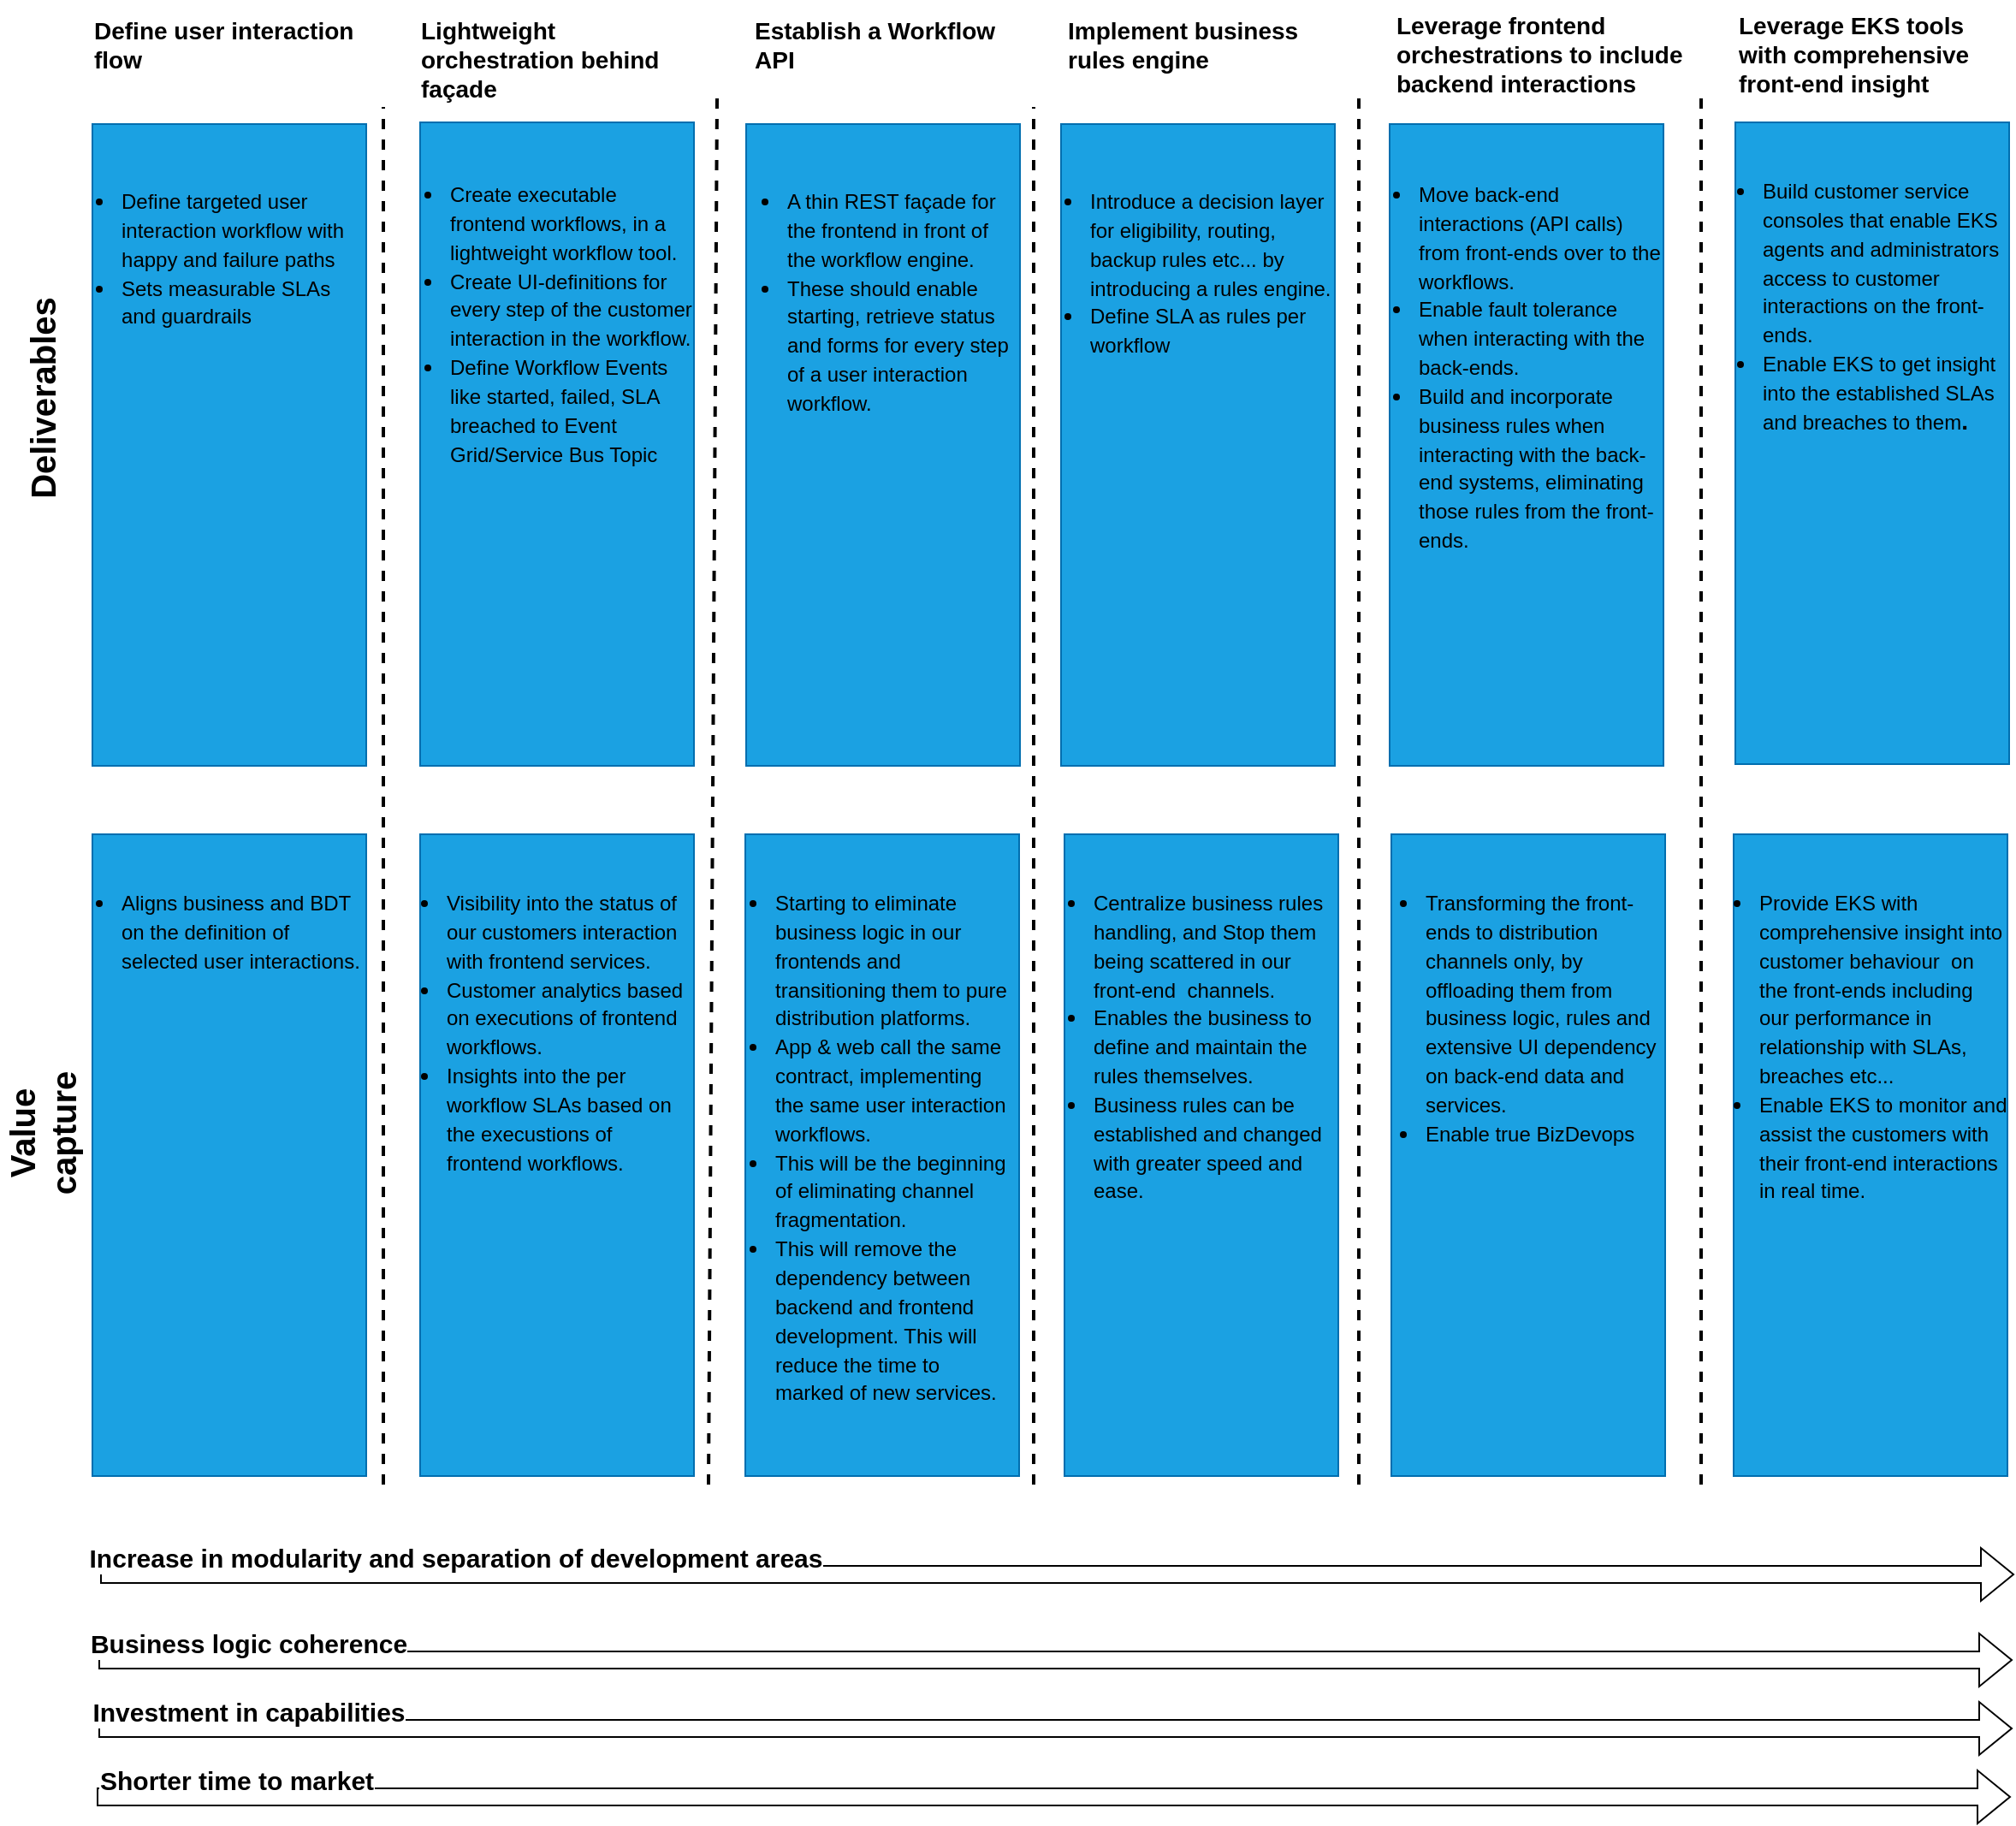 <mxfile version="28.2.5">
  <diagram name="Page-1" id="Wk80vHXXjsZfZgkBTLC1">
    <mxGraphModel dx="1241" dy="732" grid="1" gridSize="10" guides="1" tooltips="1" connect="1" arrows="1" fold="1" page="1" pageScale="1" pageWidth="850" pageHeight="1100" math="0" shadow="0">
      <root>
        <mxCell id="0" />
        <mxCell id="1" parent="0" />
        <object label="" id="sMP0XvqOST07dHMZkyEX-1">
          <mxCell style="verticalLabelPosition=bottom;verticalAlign=top;html=1;shape=mxgraph.basic.rect;fillColor2=none;strokeWidth=1;size=20;indent=5;fillOpacity=100;fillColor=#1ba1e2;fontColor=#ffffff;strokeColor=#006EAF;" parent="1" vertex="1">
            <mxGeometry x="1224" y="597.5" width="160" height="375" as="geometry" />
          </mxCell>
        </object>
        <object label="" id="sMP0XvqOST07dHMZkyEX-2">
          <mxCell style="verticalLabelPosition=bottom;verticalAlign=top;html=1;shape=mxgraph.basic.rect;fillColor2=none;strokeWidth=1;size=20;indent=5;fillOpacity=100;fillColor=#1ba1e2;fontColor=#ffffff;strokeColor=#006EAF;" parent="1" vertex="1">
            <mxGeometry x="1033" y="597.5" width="160" height="375" as="geometry" />
          </mxCell>
        </object>
        <object label="" id="sMP0XvqOST07dHMZkyEX-3">
          <mxCell style="verticalLabelPosition=bottom;verticalAlign=top;html=1;shape=mxgraph.basic.rect;fillColor2=none;strokeWidth=1;size=20;indent=5;fillOpacity=100;fillColor=#1ba1e2;fontColor=#ffffff;strokeColor=#006EAF;" parent="1" vertex="1">
            <mxGeometry x="846.5" y="597.5" width="160" height="375" as="geometry" />
          </mxCell>
        </object>
        <object label="" id="sMP0XvqOST07dHMZkyEX-4">
          <mxCell style="verticalLabelPosition=bottom;verticalAlign=top;html=1;shape=mxgraph.basic.rect;fillColor2=none;strokeWidth=1;size=20;indent=5;fillOpacity=100;fillColor=#1ba1e2;fontColor=#ffffff;strokeColor=#006EAF;" parent="1" vertex="1">
            <mxGeometry x="656.5" y="597.5" width="160" height="375" as="geometry" />
          </mxCell>
        </object>
        <object label="" id="sMP0XvqOST07dHMZkyEX-5">
          <mxCell style="verticalLabelPosition=bottom;verticalAlign=top;html=1;shape=mxgraph.basic.rect;fillColor2=none;strokeWidth=1;size=20;indent=5;fillOpacity=100;fillColor=#1ba1e2;fontColor=#ffffff;strokeColor=#006EAF;" parent="1" vertex="1">
            <mxGeometry x="465" y="597.5" width="160" height="375" as="geometry" />
          </mxCell>
        </object>
        <object label="" id="sMP0XvqOST07dHMZkyEX-6">
          <mxCell style="verticalLabelPosition=bottom;verticalAlign=top;html=1;shape=mxgraph.basic.rect;fillColor2=none;strokeWidth=1;size=20;indent=5;fillColor=#1ba1e2;strokeColor=#006EAF;" parent="1" vertex="1">
            <mxGeometry x="847" y="182.5" width="160" height="375" as="geometry" />
          </mxCell>
        </object>
        <mxCell id="sMP0XvqOST07dHMZkyEX-7" value="&lt;h3 style=&quot;margin-top: 0px;&quot;&gt;&lt;p style=&quot;font-size: 12px; font-weight: 400;&quot;&gt;&lt;/p&gt;&lt;ul&gt;&lt;li&gt;&lt;span style=&quot;background-color: transparent; color: light-dark(rgb(0, 0, 0), rgb(255, 255, 255)); font-weight: normal;&quot;&gt;&lt;font style=&quot;font-size: 12px;&quot;&gt;A thin REST façade for the frontend in front of the workflow engine.&lt;/font&gt;&lt;/span&gt;&lt;/li&gt;&lt;li&gt;&lt;span style=&quot;background-color: transparent; color: light-dark(rgb(0, 0, 0), rgb(255, 255, 255)); font-weight: normal;&quot;&gt;&lt;font style=&quot;font-size: 12px;&quot;&gt;These should enable starting, retrieve status and forms for every step of&amp;nbsp;&lt;/font&gt;&lt;/span&gt;&lt;span style=&quot;font-size: 12px; font-weight: 400;&quot;&gt;a user interaction workflow.&lt;/span&gt;&amp;nbsp;&lt;/li&gt;&lt;/ul&gt;&lt;p&gt;&lt;/p&gt;&lt;/h3&gt;" style="text;html=1;whiteSpace=wrap;overflow=hidden;rounded=0;spacing=2;spacingLeft=-25;" parent="1" vertex="1">
          <mxGeometry x="853.5" y="197.5" width="153" height="350" as="geometry" />
        </mxCell>
        <object label="" id="sMP0XvqOST07dHMZkyEX-8">
          <mxCell style="verticalLabelPosition=bottom;verticalAlign=top;html=1;shape=mxgraph.basic.rect;fillColor2=none;strokeWidth=1;size=20;indent=5;fillColor=#1ba1e2;strokeColor=#006EAF;fontColor=#ffffff;" parent="1" vertex="1">
            <mxGeometry x="465" y="182.5" width="160" height="375" as="geometry" />
          </mxCell>
        </object>
        <mxCell id="sMP0XvqOST07dHMZkyEX-9" value="" style="endArrow=none;dashed=1;html=1;rounded=0;strokeWidth=2;" parent="1" edge="1">
          <mxGeometry width="50" height="50" relative="1" as="geometry">
            <mxPoint x="825" y="977.5" as="sourcePoint" />
            <mxPoint x="830" y="167.5" as="targetPoint" />
          </mxGeometry>
        </mxCell>
        <mxCell id="sMP0XvqOST07dHMZkyEX-10" value="&lt;h3 style=&quot;margin-top: 0px;&quot;&gt;&lt;span style=&quot;font-size: 14px;&quot;&gt;Define user interaction flow&lt;/span&gt;&lt;/h3&gt;" style="text;html=1;whiteSpace=wrap;overflow=hidden;rounded=0;" parent="1" vertex="1">
          <mxGeometry x="464" y="112.5" width="160" height="50" as="geometry" />
        </mxCell>
        <mxCell id="sMP0XvqOST07dHMZkyEX-11" value="&lt;font&gt;&lt;b&gt;Deliverables&lt;/b&gt;&lt;/font&gt;" style="text;html=1;align=center;verticalAlign=middle;whiteSpace=wrap;rounded=0;rotation=-90;fontSize=20;" parent="1" vertex="1">
          <mxGeometry x="405" y="327.5" width="60" height="30" as="geometry" />
        </mxCell>
        <mxCell id="sMP0XvqOST07dHMZkyEX-12" value="&lt;h3 style=&quot;margin-top: 0px;&quot;&gt;&lt;ul&gt;&lt;li&gt;&lt;span style=&quot;background-color: transparent; color: light-dark(rgb(0, 0, 0), rgb(255, 255, 255)); font-size: 12px; font-weight: normal;&quot;&gt;Aligns business and BDT on the definition of selected user interactions.&lt;/span&gt;&lt;/li&gt;&lt;/ul&gt;&lt;/h3&gt;" style="text;html=1;whiteSpace=wrap;overflow=hidden;rounded=0;spacingLeft=-25;" parent="1" vertex="1">
          <mxGeometry x="465" y="607.5" width="160" height="120" as="geometry" />
        </mxCell>
        <mxCell id="sMP0XvqOST07dHMZkyEX-13" value="&lt;font&gt;&lt;b&gt;Value capture&lt;/b&gt;&lt;/font&gt;" style="text;html=1;align=center;verticalAlign=middle;whiteSpace=wrap;rounded=0;rotation=-90;fontSize=20;" parent="1" vertex="1">
          <mxGeometry x="382.5" y="757.5" width="105" height="30" as="geometry" />
        </mxCell>
        <object label="" id="sMP0XvqOST07dHMZkyEX-14">
          <mxCell style="verticalLabelPosition=bottom;verticalAlign=top;html=1;shape=mxgraph.basic.rect;fillColor2=none;strokeWidth=1;size=20;indent=5;fillColor=#1ba1e2;fontColor=#ffffff;strokeColor=#006EAF;" parent="1" vertex="1">
            <mxGeometry x="1223" y="182.5" width="160" height="375" as="geometry" />
          </mxCell>
        </object>
        <object label="" id="sMP0XvqOST07dHMZkyEX-15">
          <mxCell style="verticalLabelPosition=bottom;verticalAlign=top;html=1;shape=mxgraph.basic.rect;fillColor2=none;strokeWidth=1;size=20;indent=5;fillColor=#1ba1e2;strokeColor=#006EAF;" parent="1" vertex="1">
            <mxGeometry x="1031" y="182.5" width="160" height="375" as="geometry" />
          </mxCell>
        </object>
        <object label="" id="sMP0XvqOST07dHMZkyEX-16">
          <mxCell style="verticalLabelPosition=bottom;verticalAlign=top;html=1;shape=mxgraph.basic.rect;fillColor2=none;strokeWidth=1;size=20;indent=5;fillColor=#1ba1e2;fontColor=#ffffff;strokeColor=#006EAF;" parent="1" vertex="1">
            <mxGeometry x="656.5" y="181.5" width="160" height="376" as="geometry" />
          </mxCell>
        </object>
        <mxCell id="sMP0XvqOST07dHMZkyEX-17" value="&lt;h3 style=&quot;margin-top: 0px;&quot;&gt;&lt;font style=&quot;font-size: 14px;&quot;&gt;Establish a Workflow API&lt;/font&gt;&lt;/h3&gt;" style="text;html=1;whiteSpace=wrap;overflow=hidden;rounded=0;" parent="1" vertex="1">
          <mxGeometry x="850" y="112.5" width="160" height="50" as="geometry" />
        </mxCell>
        <mxCell id="sMP0XvqOST07dHMZkyEX-18" value="&lt;h3 style=&quot;margin-top: 0px;&quot;&gt;&lt;font style=&quot;font-size: 14px;&quot;&gt;Leverage frontend orchestrations to include backend&lt;span style=&quot;background-color: transparent; color: light-dark(rgb(0, 0, 0), rgb(255, 255, 255));&quot;&gt;&amp;nbsp;interactions&lt;/span&gt;&lt;/font&gt;&lt;/h3&gt;" style="text;html=1;whiteSpace=wrap;overflow=hidden;rounded=0;" parent="1" vertex="1">
          <mxGeometry x="1225" y="110" width="170" height="75" as="geometry" />
        </mxCell>
        <mxCell id="sMP0XvqOST07dHMZkyEX-19" value="&lt;h3 style=&quot;margin-top: 0px;&quot;&gt;&lt;span style=&quot;font-size: 14px;&quot;&gt;Implement business rules engine&lt;/span&gt;&lt;/h3&gt;" style="text;html=1;whiteSpace=wrap;overflow=hidden;rounded=0;" parent="1" vertex="1">
          <mxGeometry x="1033" y="112.5" width="164" height="50" as="geometry" />
        </mxCell>
        <mxCell id="sMP0XvqOST07dHMZkyEX-20" value="&lt;h3 style=&quot;margin-top: 0px;&quot;&gt;&lt;font style=&quot;font-size: 14px;&quot;&gt;Lightweight orchestration behind façade&lt;/font&gt;&lt;/h3&gt;" style="text;html=1;whiteSpace=wrap;overflow=hidden;rounded=0;" parent="1" vertex="1">
          <mxGeometry x="654.5" y="112.5" width="164" height="60" as="geometry" />
        </mxCell>
        <mxCell id="sMP0XvqOST07dHMZkyEX-21" value="&lt;h3 style=&quot;margin-top: 0px;&quot;&gt;&lt;span style=&quot;font-size: 14px;&quot;&gt;Leverage EKS tools with comprehensive front-end insight&lt;/span&gt;&lt;/h3&gt;" style="text;html=1;whiteSpace=wrap;overflow=hidden;rounded=0;" parent="1" vertex="1">
          <mxGeometry x="1425" y="110" width="154" height="57.5" as="geometry" />
        </mxCell>
        <mxCell id="sMP0XvqOST07dHMZkyEX-22" value="&lt;h3 style=&quot;margin-top: 0px;&quot;&gt;&lt;p style=&quot;font-size: 12px; font-weight: 400;&quot;&gt;&lt;/p&gt;&lt;ul&gt;&lt;li&gt;&lt;span style=&quot;font-size: 12px; font-weight: 400;&quot;&gt;Define targeted user interaction workflow with h&lt;/span&gt;&lt;font style=&quot;font-size: 12px; font-weight: normal;&quot;&gt;appy and failure paths&lt;/font&gt;&lt;/li&gt;&lt;li&gt;&lt;font style=&quot;font-size: 12px; font-weight: normal;&quot;&gt;Sets measurable SLAs and guardrails&lt;/font&gt;&lt;/li&gt;&lt;/ul&gt;&lt;p&gt;&lt;/p&gt;&lt;/h3&gt;" style="text;html=1;whiteSpace=wrap;overflow=hidden;rounded=0;spacingLeft=-25;" parent="1" vertex="1">
          <mxGeometry x="465" y="197.5" width="158" height="350" as="geometry" />
        </mxCell>
        <mxCell id="sMP0XvqOST07dHMZkyEX-23" value="" style="endArrow=none;dashed=1;html=1;rounded=0;strokeWidth=2;" parent="1" edge="1">
          <mxGeometry width="50" height="50" relative="1" as="geometry">
            <mxPoint x="1015" y="977.5" as="sourcePoint" />
            <mxPoint x="1015" y="172.5" as="targetPoint" />
          </mxGeometry>
        </mxCell>
        <mxCell id="sMP0XvqOST07dHMZkyEX-24" value="" style="endArrow=none;dashed=1;html=1;rounded=0;strokeWidth=2;" parent="1" edge="1">
          <mxGeometry width="50" height="50" relative="1" as="geometry">
            <mxPoint x="635" y="977.5" as="sourcePoint" />
            <mxPoint x="635" y="172.5" as="targetPoint" />
          </mxGeometry>
        </mxCell>
        <mxCell id="sMP0XvqOST07dHMZkyEX-25" value="" style="endArrow=none;dashed=1;html=1;rounded=0;strokeWidth=2;" parent="1" edge="1">
          <mxGeometry width="50" height="50" relative="1" as="geometry">
            <mxPoint x="1405" y="977.5" as="sourcePoint" />
            <mxPoint x="1405" y="162.5" as="targetPoint" />
          </mxGeometry>
        </mxCell>
        <mxCell id="sMP0XvqOST07dHMZkyEX-26" value="&lt;h3 style=&quot;margin-top: 0px;&quot;&gt;&lt;p style=&quot;font-size: 12px; font-weight: 400;&quot;&gt;&lt;/p&gt;&lt;ul&gt;&lt;li&gt;&lt;span style=&quot;font-size: 12px; font-weight: 400;&quot;&gt;Create executable frontend workflows, in a lightweight workflow tool.&lt;/span&gt;&lt;/li&gt;&lt;li&gt;&lt;span style=&quot;font-size: 12px; font-weight: 400;&quot;&gt;Create UI-definitions for every step of the customer interaction in the workflow.&lt;/span&gt;&lt;/li&gt;&lt;li&gt;&lt;span style=&quot;font-size: 12px; font-weight: 400; background-color: transparent; color: light-dark(rgb(0, 0, 0), rgb(255, 255, 255));&quot;&gt;Define Workflow Events like started, failed, SLA breached to Event Grid/Service Bus Topic&lt;/span&gt;&lt;/li&gt;&lt;/ul&gt;&lt;p&gt;&lt;/p&gt;&lt;/h3&gt;" style="text;html=1;whiteSpace=wrap;overflow=hidden;rounded=0;spacing=2;spacingLeft=-25;" parent="1" vertex="1">
          <mxGeometry x="656.5" y="193.5" width="160" height="354" as="geometry" />
        </mxCell>
        <mxCell id="sMP0XvqOST07dHMZkyEX-27" value="&lt;h3 style=&quot;margin-top: 0px;&quot;&gt;&lt;p style=&quot;font-size: 12px; font-weight: 400;&quot;&gt;&lt;/p&gt;&lt;ul&gt;&lt;li&gt;&lt;span style=&quot;font-size: 12px; font-weight: 400;&quot;&gt;Visibility into the status of our customers interaction with frontend services.&lt;/span&gt;&lt;/li&gt;&lt;li&gt;&lt;span style=&quot;font-size: 12px; font-weight: 400;&quot;&gt;Customer analytics based on executions of frontend workflows.&lt;/span&gt;&lt;/li&gt;&lt;li&gt;&lt;span style=&quot;font-size: 12px; font-weight: 400;&quot;&gt;Insights into the per workflow SLAs based on the&amp;nbsp;&lt;/span&gt;&lt;span style=&quot;font-size: 12px; font-weight: 400;&quot;&gt;execustions of frontend workflows.&lt;/span&gt;&lt;/li&gt;&lt;/ul&gt;&lt;p&gt;&lt;/p&gt;&lt;/h3&gt;" style="text;html=1;whiteSpace=wrap;overflow=hidden;rounded=0;spacing=2;spacingLeft=-25;" parent="1" vertex="1">
          <mxGeometry x="654.5" y="607.5" width="160.5" height="210" as="geometry" />
        </mxCell>
        <mxCell id="sMP0XvqOST07dHMZkyEX-28" value="&lt;h3 style=&quot;margin-top: 0px;&quot;&gt;&lt;p style=&quot;font-size: 12px; font-weight: 400;&quot;&gt;&lt;/p&gt;&lt;ul&gt;&lt;li&gt;&lt;span style=&quot;background-color: transparent; color: light-dark(rgb(0, 0, 0), rgb(255, 255, 255)); font-weight: normal;&quot;&gt;&lt;font style=&quot;font-size: 12px;&quot;&gt;Introduce a decision layer for eligibility, routing, backup rules etc... by introducing a rules engine.&lt;/font&gt;&lt;/span&gt;&lt;/li&gt;&lt;li&gt;&lt;span style=&quot;background-color: transparent; color: light-dark(rgb(0, 0, 0), rgb(255, 255, 255)); font-weight: normal;&quot;&gt;&lt;font style=&quot;font-size: 12px;&quot;&gt;Define SLA as rules per workflow&lt;/font&gt;&lt;/span&gt;&lt;/li&gt;&lt;/ul&gt;&lt;p&gt;&lt;/p&gt;&lt;/h3&gt;" style="text;html=1;whiteSpace=wrap;overflow=hidden;rounded=0;spacing=2;spacingLeft=-25;" parent="1" vertex="1">
          <mxGeometry x="1031" y="197.5" width="160" height="350" as="geometry" />
        </mxCell>
        <mxCell id="sMP0XvqOST07dHMZkyEX-29" value="&lt;h3 style=&quot;margin-top: 0px;&quot;&gt;&lt;p style=&quot;font-size: 12px; font-weight: 400;&quot;&gt;&lt;/p&gt;&lt;ul&gt;&lt;li&gt;&lt;span style=&quot;font-size: 12px; font-weight: 400;&quot;&gt;Starting to eliminate business logic in our frontends and transitioning them to pure distribution platforms.&lt;/span&gt;&lt;/li&gt;&lt;li&gt;&lt;span style=&quot;font-size: 12px; font-weight: 400;&quot;&gt;App &amp;amp; web call the same contract, implementing the same user interaction workflows.&lt;/span&gt;&lt;/li&gt;&lt;li&gt;&lt;span style=&quot;font-size: 12px; font-weight: 400;&quot;&gt;This will be the beginning of eliminating channel fragmentation.&lt;/span&gt;&lt;/li&gt;&lt;li&gt;&lt;span style=&quot;font-size: 12px; font-weight: 400;&quot;&gt;This will remove the dependency between backend and frontend development. This will reduce the time to marked of new services.&lt;/span&gt;&lt;/li&gt;&lt;/ul&gt;&lt;p&gt;&lt;/p&gt;&lt;/h3&gt;" style="text;html=1;whiteSpace=wrap;overflow=hidden;rounded=0;spacing=2;spacingLeft=-25;" parent="1" vertex="1">
          <mxGeometry x="846.5" y="607.5" width="153" height="330" as="geometry" />
        </mxCell>
        <mxCell id="sMP0XvqOST07dHMZkyEX-30" value="" style="endArrow=none;dashed=1;html=1;rounded=0;strokeWidth=2;" parent="1" edge="1">
          <mxGeometry width="50" height="50" relative="1" as="geometry">
            <mxPoint x="1205" y="977.5" as="sourcePoint" />
            <mxPoint x="1205" y="162.5" as="targetPoint" />
          </mxGeometry>
        </mxCell>
        <mxCell id="sMP0XvqOST07dHMZkyEX-31" style="edgeStyle=orthogonalEdgeStyle;rounded=0;orthogonalLoop=1;jettySize=auto;html=1;exitX=0.5;exitY=1;exitDx=0;exitDy=0;" parent="1" edge="1">
          <mxGeometry relative="1" as="geometry">
            <mxPoint x="1485" y="797.5" as="sourcePoint" />
            <mxPoint x="1485" y="797.5" as="targetPoint" />
          </mxGeometry>
        </mxCell>
        <mxCell id="sMP0XvqOST07dHMZkyEX-32" style="edgeStyle=orthogonalEdgeStyle;rounded=0;orthogonalLoop=1;jettySize=auto;html=1;exitX=0.5;exitY=1;exitDx=0;exitDy=0;" parent="1" edge="1">
          <mxGeometry relative="1" as="geometry">
            <mxPoint x="1485" y="797.5" as="sourcePoint" />
            <mxPoint x="1485" y="797.5" as="targetPoint" />
          </mxGeometry>
        </mxCell>
        <mxCell id="sMP0XvqOST07dHMZkyEX-33" value="&lt;h3 style=&quot;margin-top: 0px;&quot;&gt;&lt;p style=&quot;font-size: 12px; font-weight: 400;&quot;&gt;&lt;/p&gt;&lt;ul&gt;&lt;li&gt;&lt;span style=&quot;font-size: 12px; font-weight: 400;&quot;&gt;Centralize business rules handling, and Stop them being scattered in our front-end&amp;nbsp; channels.&lt;/span&gt;&lt;/li&gt;&lt;li&gt;&lt;span style=&quot;font-size: 12px; font-weight: 400;&quot;&gt;Enables the business to define and maintain the rules themselves.&lt;/span&gt;&lt;/li&gt;&lt;li&gt;&lt;span style=&quot;font-size: 12px; font-weight: 400;&quot;&gt;Business rules can be established and changed with greater speed and ease.&lt;/span&gt;&lt;/li&gt;&lt;/ul&gt;&lt;p&gt;&lt;/p&gt;&lt;/h3&gt;" style="text;html=1;whiteSpace=wrap;overflow=hidden;rounded=0;spacing=2;spacingLeft=-25;" parent="1" vertex="1">
          <mxGeometry x="1033" y="607.5" width="152" height="230" as="geometry" />
        </mxCell>
        <mxCell id="sMP0XvqOST07dHMZkyEX-34" value="&lt;h3 style=&quot;margin-top: 0px;&quot;&gt;&lt;p style=&quot;font-size: 12px; font-weight: 400;&quot;&gt;&lt;/p&gt;&lt;ul&gt;&lt;li&gt;&lt;span style=&quot;font-size: 12px; font-weight: 400;&quot;&gt;Move back-end interactions (API calls) from front-ends over to the workflows.&lt;/span&gt;&lt;/li&gt;&lt;li&gt;&lt;span style=&quot;font-size: 12px; font-weight: 400;&quot;&gt;Enable fault tolerance when interacting with the back-ends.&lt;/span&gt;&lt;/li&gt;&lt;li&gt;&lt;span style=&quot;font-size: 12px; font-weight: 400;&quot;&gt;Build and incorporate business rules when interacting with the back-end systems, eliminating those rules from the front-ends.&lt;/span&gt;&lt;/li&gt;&lt;/ul&gt;&lt;p&gt;&lt;/p&gt;&lt;/h3&gt;" style="text;html=1;whiteSpace=wrap;overflow=hidden;rounded=0;spacing=2;spacingLeft=-25;" parent="1" vertex="1">
          <mxGeometry x="1223" y="193.5" width="162" height="354" as="geometry" />
        </mxCell>
        <mxCell id="sMP0XvqOST07dHMZkyEX-35" value="&lt;h3 style=&quot;margin-top: 0px;&quot;&gt;&lt;p style=&quot;font-size: 12px; font-weight: 400;&quot;&gt;&lt;/p&gt;&lt;ul&gt;&lt;li&gt;&lt;span style=&quot;font-size: 12px; font-weight: 400;&quot;&gt;Transforming the front-ends to distribution channels only, by offloading them from business logic, rules and extensive UI dependency on back-end data and services.&amp;nbsp;&lt;/span&gt;&lt;/li&gt;&lt;li&gt;&lt;span style=&quot;font-size: 12px; font-weight: 400;&quot;&gt;Enable true BizDevops way of service development by enabling the teams to define the front-end, business rules and back-end interactions in one place.&lt;/span&gt;&lt;/li&gt;&lt;/ul&gt;&lt;p&gt;&lt;/p&gt;&lt;/h3&gt;" style="text;html=1;whiteSpace=wrap;overflow=hidden;rounded=0;spacing=2;spacingLeft=-25;" parent="1" vertex="1">
          <mxGeometry x="1226.5" y="607.5" width="155" height="170" as="geometry" />
        </mxCell>
        <object label="" id="sMP0XvqOST07dHMZkyEX-36">
          <mxCell style="verticalLabelPosition=bottom;verticalAlign=top;html=1;shape=mxgraph.basic.rect;fillColor2=none;strokeWidth=1;size=20;indent=5;fillColor=#1ba1e2;fontColor=#ffffff;strokeColor=#006EAF;" parent="1" vertex="1">
            <mxGeometry x="1425" y="181.5" width="160" height="375" as="geometry" />
          </mxCell>
        </object>
        <mxCell id="sMP0XvqOST07dHMZkyEX-37" value="&lt;h3 style=&quot;margin-top: 0px;&quot;&gt;&lt;p style=&quot;font-size: 12px; font-weight: 400;&quot;&gt;&lt;/p&gt;&lt;ul&gt;&lt;li&gt;&lt;span style=&quot;font-size: 12px; font-weight: 400;&quot;&gt;Build customer service consoles that enable EKS agents and administrators access to customer interactions on the front-ends.&lt;/span&gt;&lt;/li&gt;&lt;li&gt;&lt;span style=&quot;font-size: 12px; font-weight: 400;&quot;&gt;Enable EKS to get insight into the established SLAs and breaches to them&lt;/span&gt;.&lt;/li&gt;&lt;/ul&gt;&lt;p&gt;&lt;/p&gt;&lt;/h3&gt;" style="text;html=1;whiteSpace=wrap;overflow=hidden;rounded=0;spacing=2;spacingLeft=-25;" parent="1" vertex="1">
          <mxGeometry x="1424" y="192" width="162" height="354" as="geometry" />
        </mxCell>
        <object label="" id="sMP0XvqOST07dHMZkyEX-38">
          <mxCell style="verticalLabelPosition=bottom;verticalAlign=top;html=1;shape=mxgraph.basic.rect;fillColor2=none;strokeWidth=1;size=20;indent=5;fillColor=#1ba1e2;fontColor=#ffffff;strokeColor=#006EAF;" parent="1" vertex="1">
            <mxGeometry x="1424" y="597.5" width="160" height="375" as="geometry" />
          </mxCell>
        </object>
        <mxCell id="sMP0XvqOST07dHMZkyEX-39" value="&lt;h3 style=&quot;margin-top: 0px;&quot;&gt;&lt;p style=&quot;font-size: 12px; font-weight: 400;&quot;&gt;&lt;/p&gt;&lt;ul&gt;&lt;li&gt;&lt;span style=&quot;font-size: 12px; font-weight: 400;&quot;&gt;Provide EKS with comprehensive insight into customer behaviour&amp;nbsp; on the front-ends including our performance in relationship with SLAs, breaches etc...&lt;/span&gt;&lt;/li&gt;&lt;li&gt;&lt;span style=&quot;font-size: 12px; font-weight: 400;&quot;&gt;Enable EKS to monitor and assist the customers with their front-end interactions in real time.&lt;/span&gt;&lt;/li&gt;&lt;/ul&gt;&lt;p&gt;&lt;/p&gt;&lt;/h3&gt;" style="text;html=1;whiteSpace=wrap;overflow=hidden;rounded=0;spacing=2;spacingLeft=-25;" parent="1" vertex="1">
          <mxGeometry x="1422" y="607.5" width="162" height="354" as="geometry" />
        </mxCell>
        <mxCell id="sMP0XvqOST07dHMZkyEX-40" value="" style="shape=flexArrow;endArrow=classic;html=1;rounded=0;" parent="1" edge="1">
          <mxGeometry width="50" height="50" relative="1" as="geometry">
            <mxPoint x="468.5" y="1120" as="sourcePoint" />
            <mxPoint x="1587" y="1120" as="targetPoint" />
          </mxGeometry>
        </mxCell>
        <mxCell id="sMP0XvqOST07dHMZkyEX-41" value="Investment in capabilities" style="edgeLabel;html=1;align=center;verticalAlign=middle;resizable=0;points=[];fontSize=15;fontStyle=1" parent="sMP0XvqOST07dHMZkyEX-40" vertex="1" connectable="0">
          <mxGeometry x="-0.075" y="-4" relative="1" as="geometry">
            <mxPoint x="-430" y="-14" as="offset" />
          </mxGeometry>
        </mxCell>
        <mxCell id="sMP0XvqOST07dHMZkyEX-42" value="" style="shape=flexArrow;endArrow=classic;html=1;rounded=0;" parent="1" edge="1">
          <mxGeometry width="50" height="50" relative="1" as="geometry">
            <mxPoint x="467.5" y="1160" as="sourcePoint" />
            <mxPoint x="1586" y="1160" as="targetPoint" />
          </mxGeometry>
        </mxCell>
        <mxCell id="sMP0XvqOST07dHMZkyEX-43" value="Shorter time to market" style="edgeLabel;html=1;align=center;verticalAlign=middle;resizable=0;points=[];fontSize=15;fontStyle=1" parent="sMP0XvqOST07dHMZkyEX-42" vertex="1" connectable="0">
          <mxGeometry x="-0.075" y="-4" relative="1" as="geometry">
            <mxPoint x="-436" y="-14" as="offset" />
          </mxGeometry>
        </mxCell>
        <mxCell id="sMP0XvqOST07dHMZkyEX-44" value="" style="shape=flexArrow;endArrow=classic;html=1;rounded=0;" parent="1" edge="1">
          <mxGeometry width="50" height="50" relative="1" as="geometry">
            <mxPoint x="468.5" y="1080" as="sourcePoint" />
            <mxPoint x="1587" y="1080" as="targetPoint" />
          </mxGeometry>
        </mxCell>
        <mxCell id="sMP0XvqOST07dHMZkyEX-45" value="Business logic coherence" style="edgeLabel;html=1;align=center;verticalAlign=middle;resizable=0;points=[];fontSize=15;fontStyle=1" parent="sMP0XvqOST07dHMZkyEX-44" vertex="1" connectable="0">
          <mxGeometry x="-0.075" y="-4" relative="1" as="geometry">
            <mxPoint x="-430" y="-14" as="offset" />
          </mxGeometry>
        </mxCell>
        <mxCell id="sMP0XvqOST07dHMZkyEX-46" value="" style="shape=flexArrow;endArrow=classic;html=1;rounded=0;" parent="1" edge="1">
          <mxGeometry width="50" height="50" relative="1" as="geometry">
            <mxPoint x="469.5" y="1030" as="sourcePoint" />
            <mxPoint x="1588" y="1030" as="targetPoint" />
          </mxGeometry>
        </mxCell>
        <mxCell id="sMP0XvqOST07dHMZkyEX-47" value="Increase in modularity and separation of development areas" style="edgeLabel;html=1;align=center;verticalAlign=middle;resizable=0;points=[];fontSize=15;fontStyle=1" parent="sMP0XvqOST07dHMZkyEX-46" vertex="1" connectable="0">
          <mxGeometry x="-0.075" y="-4" relative="1" as="geometry">
            <mxPoint x="-310" y="-14" as="offset" />
          </mxGeometry>
        </mxCell>
      </root>
    </mxGraphModel>
  </diagram>
</mxfile>
